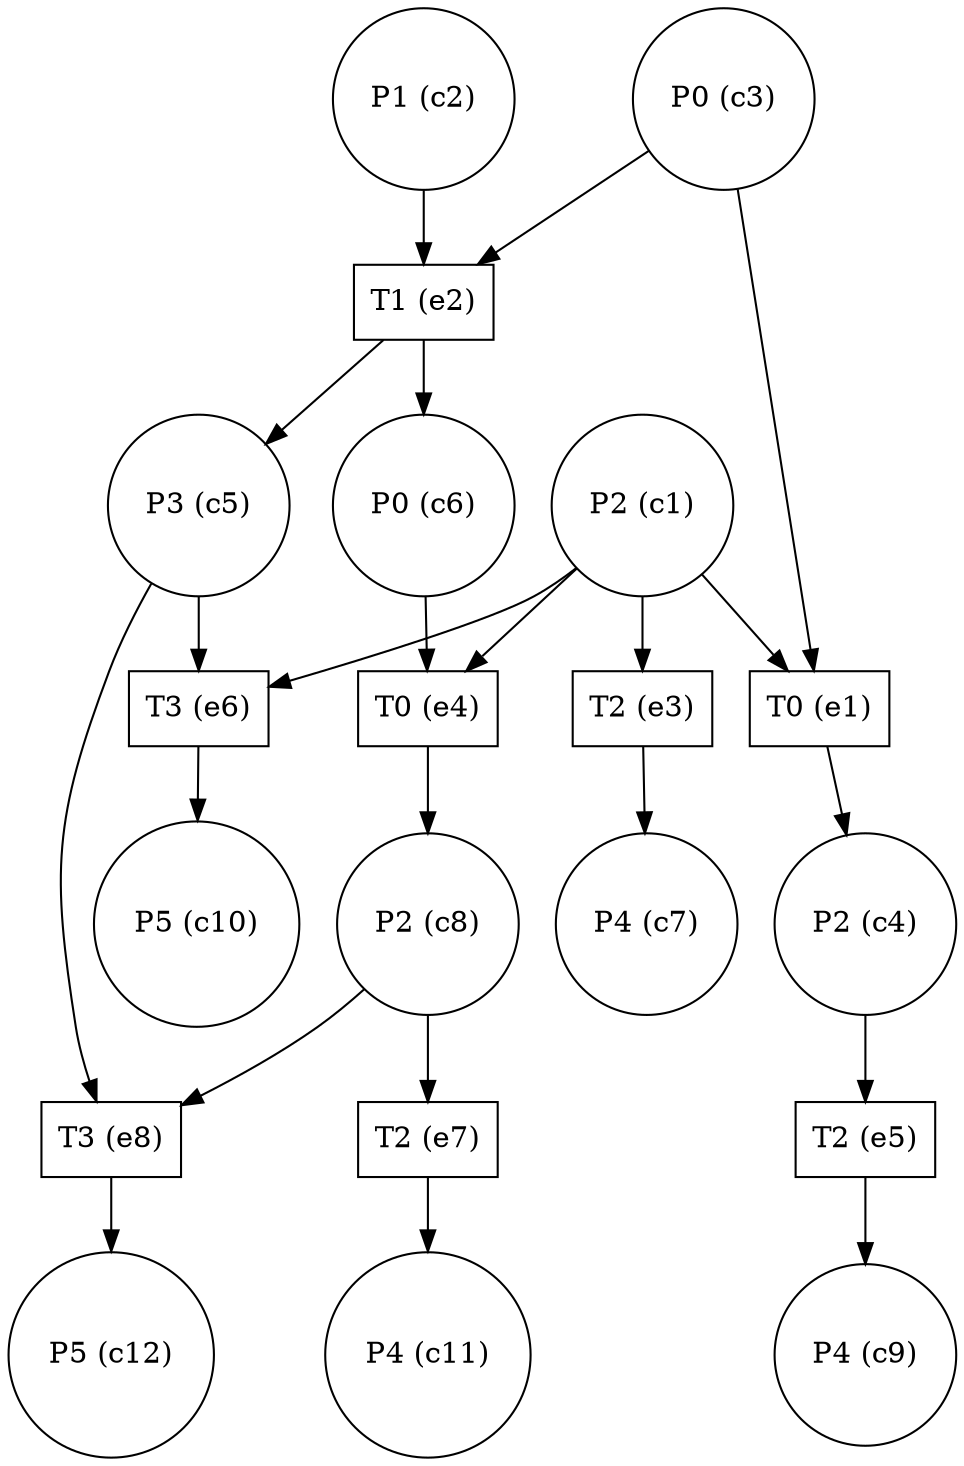 digraph test {
  c1 -> e6;
  c1 -> e4;
  c1 -> e3;
  c1 -> e1;
  c2 -> e2;
  c3 -> e2;
  c3 -> e1;
  e1 -> c4;
  c4 -> e5;
  e2 -> c5;
  c5 -> e8;
  c5 -> e6;
  e2 -> c6;
  c6 -> e4;
  e3 -> c7;
  e4 -> c8;
  c8 -> e8;
  c8 -> e7;
  e5 -> c9;
  e6 -> c10;
  e7 -> c11;
  e8 -> c12;
  c1 [label="P2 (c1)" shape=circle];
  c2 [label="P1 (c2)" shape=circle];
  c3 [label="P0 (c3)" shape=circle];
  c4 [label="P2 (c4)" shape=circle];
  c5 [label="P3 (c5)" shape=circle];
  c6 [label="P0 (c6)" shape=circle];
  c7 [label="P4 (c7)" shape=circle];
  c8 [label="P2 (c8)" shape=circle];
  c9 [label="P4 (c9)" shape=circle];
  c10 [label="P5 (c10)" shape=circle];
  c11 [label="P4 (c11)" shape=circle];
  c12 [label="P5 (c12)" shape=circle];
  e1 [label="T0 (e1)" shape=box];
  e2 [label="T1 (e2)" shape=box];
  e3 [label="T2 (e3)" shape=box];
  e4 [label="T0 (e4)" shape=box];
  e5 [label="T2 (e5)" shape=box];
  e6 [label="T3 (e6)" shape=box];
  e7 [label="T2 (e7)" shape=box];
  e8 [label="T3 (e8)" shape=box];
}
